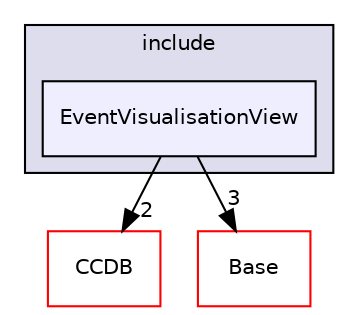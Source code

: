 digraph "/home/travis/build/AliceO2Group/AliceO2/EventVisualisation/View/include/EventVisualisationView" {
  bgcolor=transparent;
  compound=true
  node [ fontsize="10", fontname="Helvetica"];
  edge [ labelfontsize="10", labelfontname="Helvetica"];
  subgraph clusterdir_ecb4103f915c7a04dd46c195301b3d6c {
    graph [ bgcolor="#ddddee", pencolor="black", label="include" fontname="Helvetica", fontsize="10", URL="dir_ecb4103f915c7a04dd46c195301b3d6c.html"]
  dir_e0a86475cba7f4f07906814686268e8a [shape=box, label="EventVisualisationView", style="filled", fillcolor="#eeeeff", pencolor="black", URL="dir_e0a86475cba7f4f07906814686268e8a.html"];
  }
  dir_6af676bf18881990e4083e191d0e63e0 [shape=box label="CCDB" color="red" URL="dir_6af676bf18881990e4083e191d0e63e0.html"];
  dir_aefce7a2bfca35990ebbcc105bbcfa2a [shape=box label="Base" color="red" URL="dir_aefce7a2bfca35990ebbcc105bbcfa2a.html"];
  dir_e0a86475cba7f4f07906814686268e8a->dir_6af676bf18881990e4083e191d0e63e0 [headlabel="2", labeldistance=1.5 headhref="dir_000619_000019.html"];
  dir_e0a86475cba7f4f07906814686268e8a->dir_aefce7a2bfca35990ebbcc105bbcfa2a [headlabel="3", labeldistance=1.5 headhref="dir_000619_000308.html"];
}
